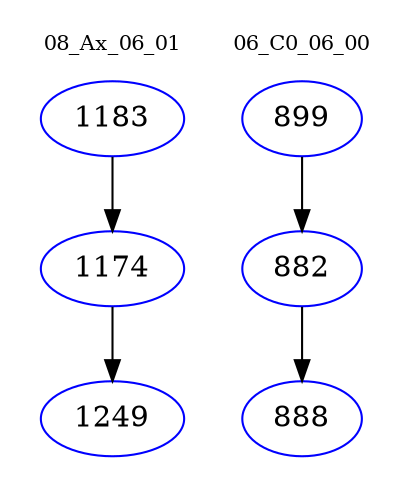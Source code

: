 digraph{
subgraph cluster_0 {
color = white
label = "08_Ax_06_01";
fontsize=10;
T0_1183 [label="1183", color="blue"]
T0_1183 -> T0_1174 [color="black"]
T0_1174 [label="1174", color="blue"]
T0_1174 -> T0_1249 [color="black"]
T0_1249 [label="1249", color="blue"]
}
subgraph cluster_1 {
color = white
label = "06_C0_06_00";
fontsize=10;
T1_899 [label="899", color="blue"]
T1_899 -> T1_882 [color="black"]
T1_882 [label="882", color="blue"]
T1_882 -> T1_888 [color="black"]
T1_888 [label="888", color="blue"]
}
}
